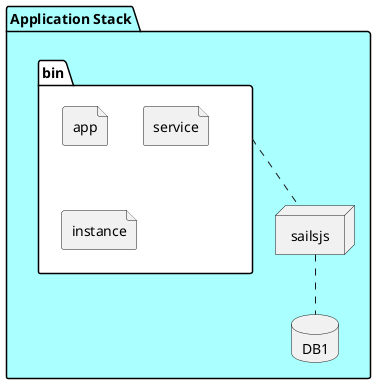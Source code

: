 @startuml

package  "Application Stack" #aaffff {
  folder bin #ffffff {
    file app
    file service
    file instance
  }
  node sailsjs
  database DB1

  sailsjs .. DB1
  bin .. sailsjs
}

@enduml
